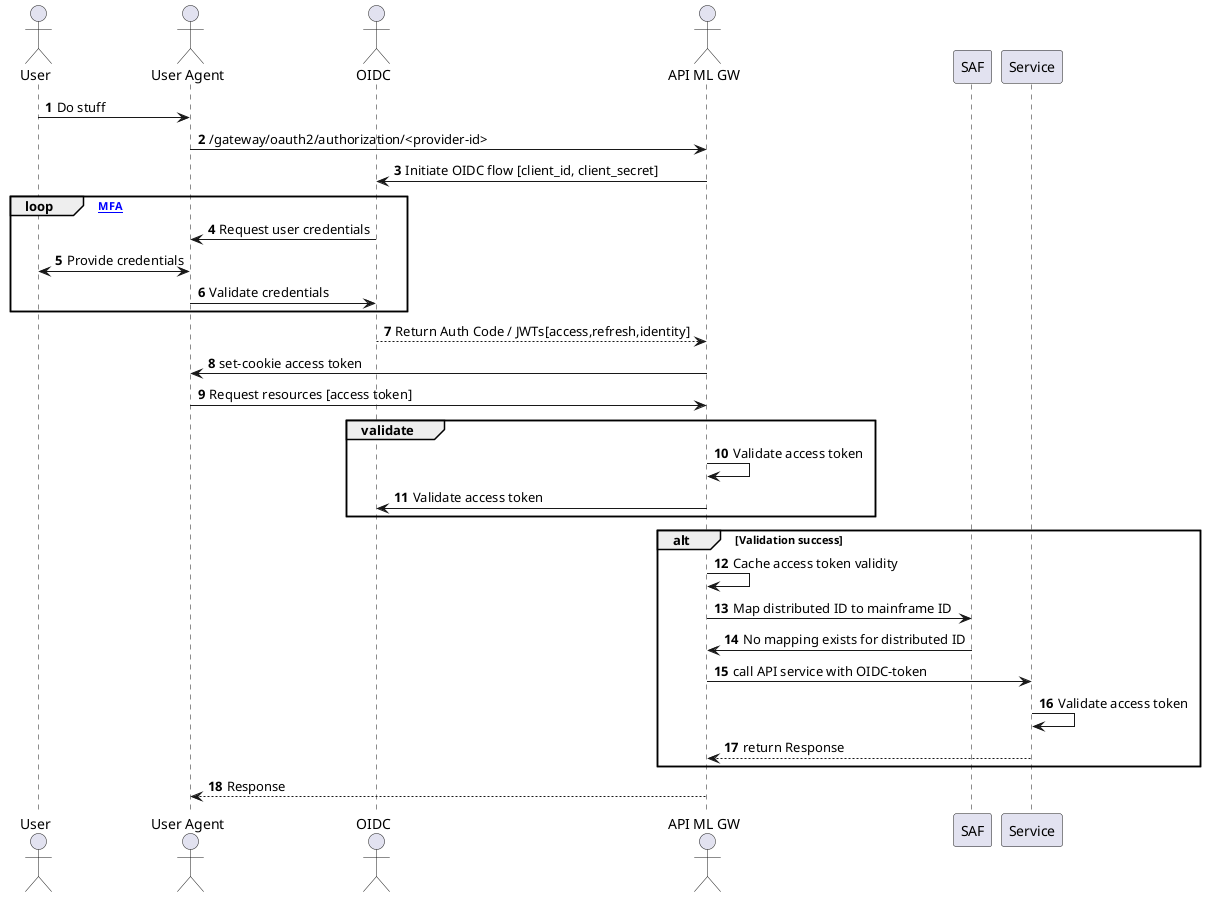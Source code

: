 @startuml
'https://plantuml.com/sequence-diagram

autonumber
actor User
actor "User Agent" as Agent
actor OIDC as OIDC
actor "API ML GW" as GW

User -> Agent: Do stuff
Agent -> GW: /gateway/oauth2/authorization/<provider-id>
GW -> OIDC: Initiate OIDC flow [client_id, client_secret]
loop [MFA]
OIDC -> Agent: Request user credentials
User <-> Agent: Provide credentials
Agent -> OIDC: Validate credentials
end
OIDC --> GW: Return Auth Code / JWTs[access,refresh,identity]
GW -> Agent: set-cookie access token
Agent -> GW: Request resources [access token]
group validate
GW -> GW: Validate access token
GW -> OIDC: Validate access token
end
alt Validation success
GW -> GW: Cache access token validity
GW -> SAF: Map distributed ID to mainframe ID
SAF -> GW: No mapping exists for distributed ID
GW -> Service: call API service with OIDC-token
Service -> Service: Validate access token
Service --> GW: return Response
end
GW --> Agent: Response


@enduml
